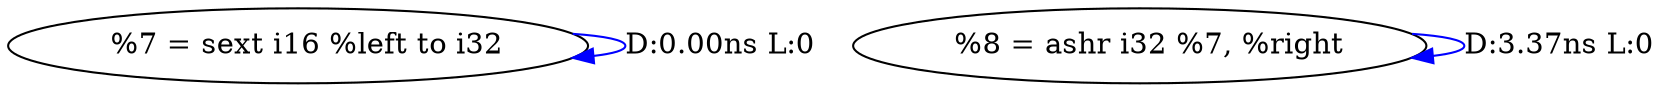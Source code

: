 digraph {
Node0x2d15ec0[label="  %7 = sext i16 %left to i32"];
Node0x2d15ec0 -> Node0x2d15ec0[label="D:0.00ns L:0",color=blue];
Node0x2d15fa0[label="  %8 = ashr i32 %7, %right"];
Node0x2d15fa0 -> Node0x2d15fa0[label="D:3.37ns L:0",color=blue];
}
